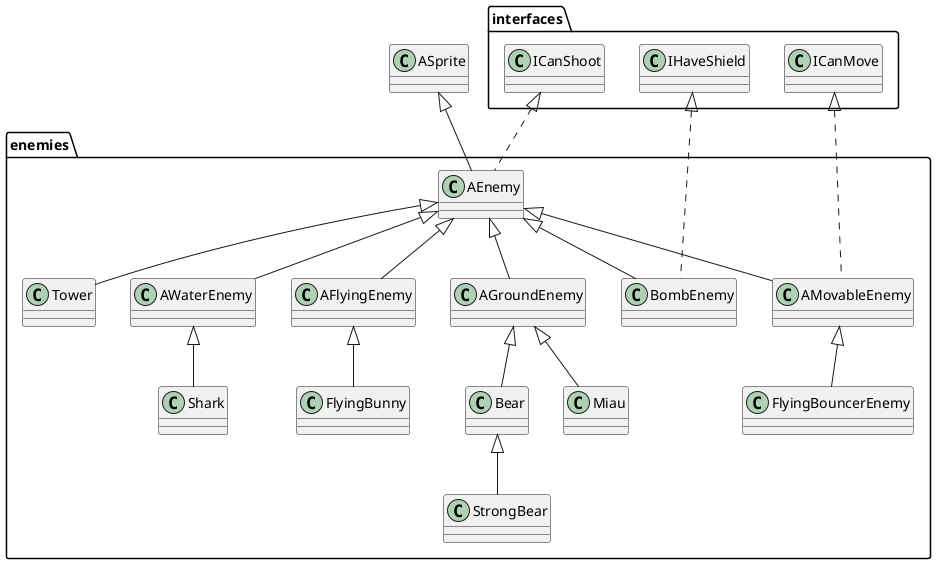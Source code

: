 @startuml
enemies.Bear <|-- enemies.StrongBear
enemies.AFlyingEnemy <|-- enemies.FlyingBunny
interfaces.IHaveShield <|.. enemies.BombEnemy
enemies.AEnemy <|-- enemies.BombEnemy
enemies.AEnemy <|-- enemies.AFlyingEnemy
interfaces.ICanShoot <|.. enemies.AEnemy
ASprite <|-- enemies.AEnemy
enemies.AEnemy <|-- enemies.Tower
enemies.AEnemy <|-- enemies.AWaterEnemy
interfaces.ICanMove <|.. enemies.AMovableEnemy
enemies.AEnemy <|-- enemies.AMovableEnemy
enemies.AMovableEnemy <|-- enemies.FlyingBouncerEnemy
enemies.AEnemy <|-- enemies.AGroundEnemy
enemies.AGroundEnemy <|-- enemies.Bear
enemies.AGroundEnemy <|-- enemies.Miau
enemies.AWaterEnemy <|-- enemies.Shark
@enduml